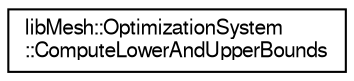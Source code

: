 digraph "Graphical Class Hierarchy"
{
  edge [fontname="FreeSans",fontsize="10",labelfontname="FreeSans",labelfontsize="10"];
  node [fontname="FreeSans",fontsize="10",shape=record];
  rankdir="LR";
  Node1 [label="libMesh::OptimizationSystem\l::ComputeLowerAndUpperBounds",height=0.2,width=0.4,color="black", fillcolor="white", style="filled",URL="$classlibMesh_1_1OptimizationSystem_1_1ComputeLowerAndUpperBounds.html"];
}
